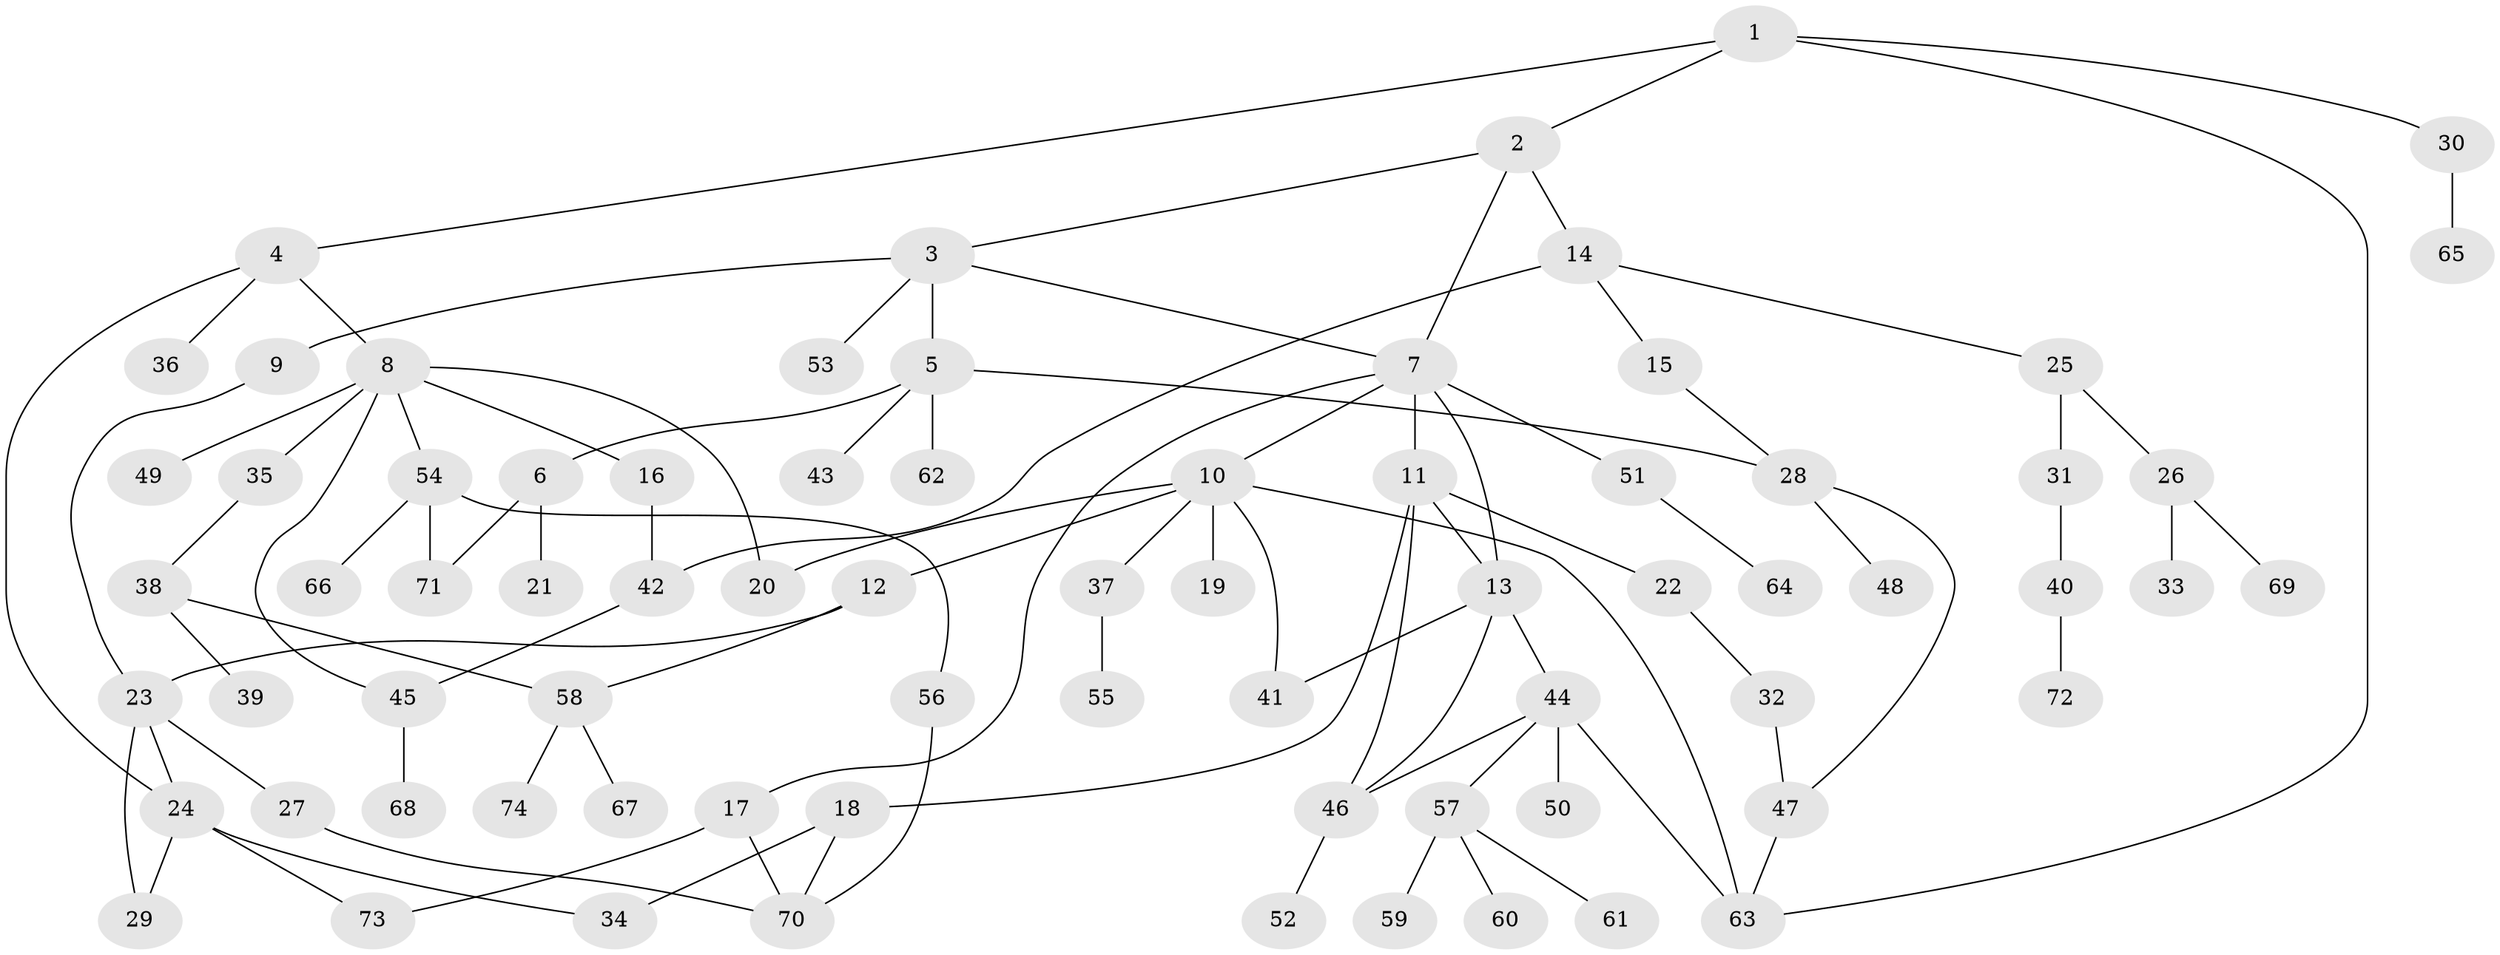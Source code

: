 // Generated by graph-tools (version 1.1) at 2025/34/03/09/25 02:34:09]
// undirected, 74 vertices, 96 edges
graph export_dot {
graph [start="1"]
  node [color=gray90,style=filled];
  1;
  2;
  3;
  4;
  5;
  6;
  7;
  8;
  9;
  10;
  11;
  12;
  13;
  14;
  15;
  16;
  17;
  18;
  19;
  20;
  21;
  22;
  23;
  24;
  25;
  26;
  27;
  28;
  29;
  30;
  31;
  32;
  33;
  34;
  35;
  36;
  37;
  38;
  39;
  40;
  41;
  42;
  43;
  44;
  45;
  46;
  47;
  48;
  49;
  50;
  51;
  52;
  53;
  54;
  55;
  56;
  57;
  58;
  59;
  60;
  61;
  62;
  63;
  64;
  65;
  66;
  67;
  68;
  69;
  70;
  71;
  72;
  73;
  74;
  1 -- 2;
  1 -- 4;
  1 -- 30;
  1 -- 63;
  2 -- 3;
  2 -- 14;
  2 -- 7;
  3 -- 5;
  3 -- 7;
  3 -- 9;
  3 -- 53;
  4 -- 8;
  4 -- 24;
  4 -- 36;
  5 -- 6;
  5 -- 43;
  5 -- 62;
  5 -- 28;
  6 -- 21;
  6 -- 71;
  7 -- 10;
  7 -- 11;
  7 -- 13;
  7 -- 17;
  7 -- 51;
  8 -- 16;
  8 -- 20;
  8 -- 35;
  8 -- 49;
  8 -- 54;
  8 -- 45;
  9 -- 23;
  10 -- 12;
  10 -- 19;
  10 -- 37;
  10 -- 41;
  10 -- 20;
  10 -- 63;
  11 -- 18;
  11 -- 22;
  11 -- 46;
  11 -- 13;
  12 -- 58;
  12 -- 23;
  13 -- 44;
  13 -- 46;
  13 -- 41;
  14 -- 15;
  14 -- 25;
  14 -- 42;
  15 -- 28;
  16 -- 42;
  17 -- 73;
  17 -- 70;
  18 -- 34;
  18 -- 70;
  22 -- 32;
  23 -- 27;
  23 -- 29;
  23 -- 24;
  24 -- 73;
  24 -- 29;
  24 -- 34;
  25 -- 26;
  25 -- 31;
  26 -- 33;
  26 -- 69;
  27 -- 70;
  28 -- 48;
  28 -- 47;
  30 -- 65;
  31 -- 40;
  32 -- 47;
  35 -- 38;
  37 -- 55;
  38 -- 39;
  38 -- 58;
  40 -- 72;
  42 -- 45;
  44 -- 50;
  44 -- 57;
  44 -- 63;
  44 -- 46;
  45 -- 68;
  46 -- 52;
  47 -- 63;
  51 -- 64;
  54 -- 56;
  54 -- 66;
  54 -- 71;
  56 -- 70;
  57 -- 59;
  57 -- 60;
  57 -- 61;
  58 -- 67;
  58 -- 74;
}
